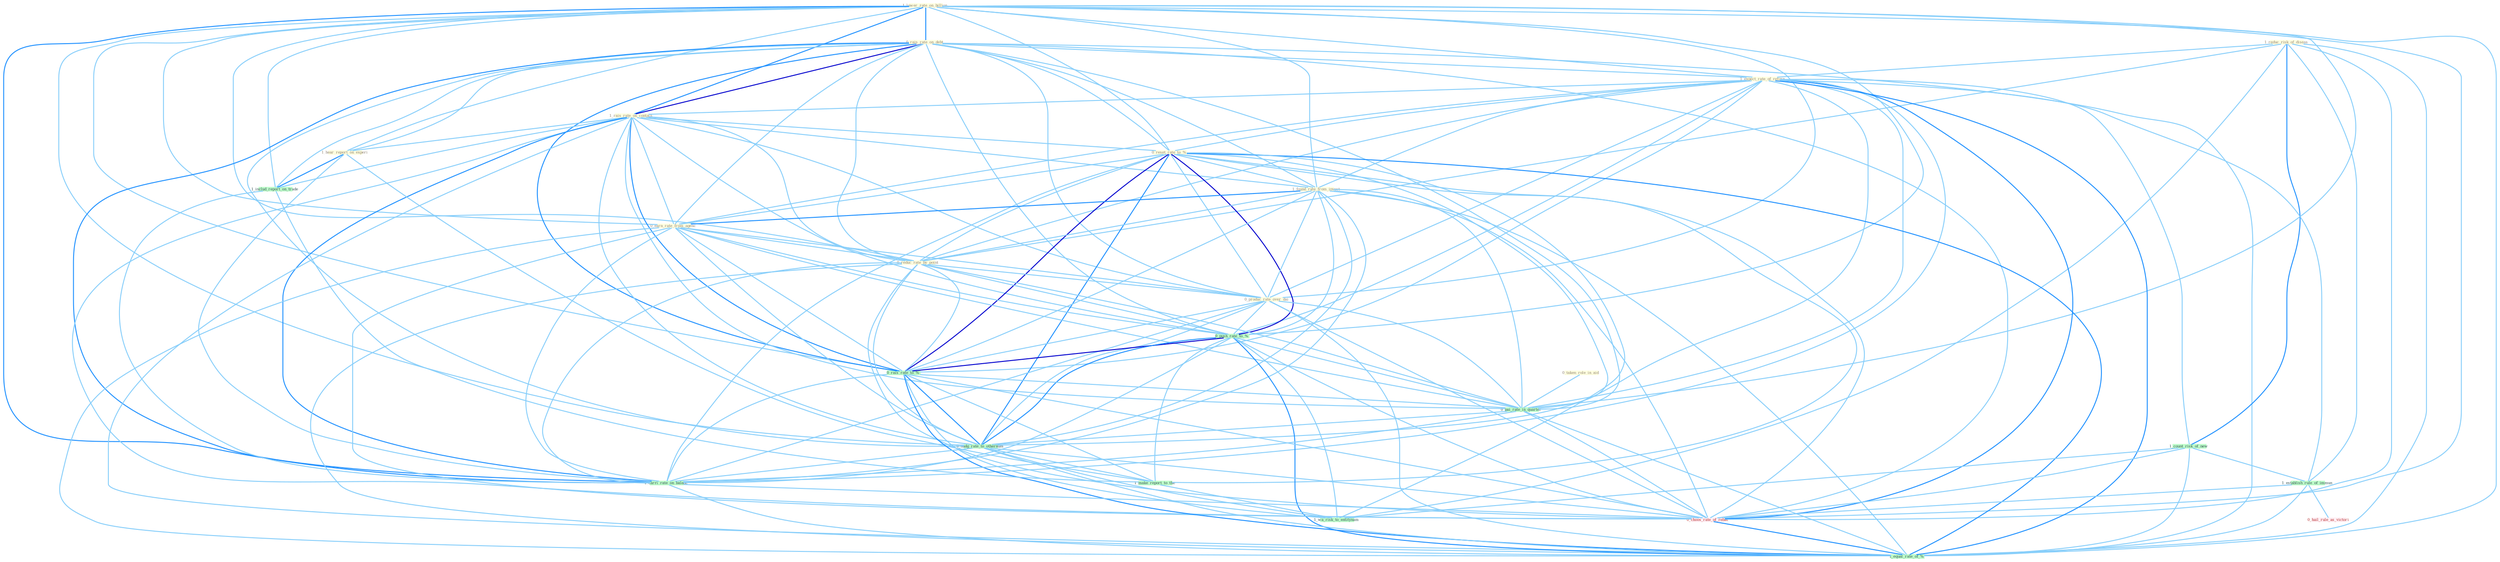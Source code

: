 Graph G{ 
    node
    [shape=polygon,style=filled,width=.5,height=.06,color="#BDFCC9",fixedsize=true,fontsize=4,
    fontcolor="#2f4f4f"];
    {node
    [color="#ffffe0", fontcolor="#8b7d6b"] "1_lower_rate_on_billion " "0_rais_rate_on_debt " "0_taken_role_in_aid " "1_reduc_risk_of_diseas " "1_expect_rate_of_return " "1_rais_rate_on_contain " "0_reset_rate_to_% " "1_found_rate_from_invest " "1_hear_report_on_experi " "0_earn_rate_from_agenc " "0_reduc_rate_by_point " "0_produc_rate_over_dai "}
{node [color="#fff0f5", fontcolor="#b22222"] "0_choos_rate_of_rebat " "0_hail_rule_as_victori "}
edge [color="#B0E2FF"];

	"1_lower_rate_on_billion " -- "0_rais_rate_on_debt " [w="2", color="#1e90ff" , len=0.8];
	"1_lower_rate_on_billion " -- "1_expect_rate_of_return " [w="1", color="#87cefa" ];
	"1_lower_rate_on_billion " -- "1_rais_rate_on_contain " [w="2", color="#1e90ff" , len=0.8];
	"1_lower_rate_on_billion " -- "0_reset_rate_to_% " [w="1", color="#87cefa" ];
	"1_lower_rate_on_billion " -- "1_found_rate_from_invest " [w="1", color="#87cefa" ];
	"1_lower_rate_on_billion " -- "1_hear_report_on_experi " [w="1", color="#87cefa" ];
	"1_lower_rate_on_billion " -- "0_earn_rate_from_agenc " [w="1", color="#87cefa" ];
	"1_lower_rate_on_billion " -- "0_reduc_rate_by_point " [w="1", color="#87cefa" ];
	"1_lower_rate_on_billion " -- "0_produc_rate_over_dai " [w="1", color="#87cefa" ];
	"1_lower_rate_on_billion " -- "0_push_rate_to_% " [w="1", color="#87cefa" ];
	"1_lower_rate_on_billion " -- "0_rais_rate_to_% " [w="1", color="#87cefa" ];
	"1_lower_rate_on_billion " -- "0_pai_rate_in_quarter " [w="1", color="#87cefa" ];
	"1_lower_rate_on_billion " -- "0_nudg_rate_to_othernum " [w="1", color="#87cefa" ];
	"1_lower_rate_on_billion " -- "1_includ_report_on_trade " [w="1", color="#87cefa" ];
	"1_lower_rate_on_billion " -- "1_carri_rate_on_balanc " [w="2", color="#1e90ff" , len=0.8];
	"1_lower_rate_on_billion " -- "0_choos_rate_of_rebat " [w="1", color="#87cefa" ];
	"1_lower_rate_on_billion " -- "1_equal_rate_of_% " [w="1", color="#87cefa" ];
	"0_rais_rate_on_debt " -- "1_expect_rate_of_return " [w="1", color="#87cefa" ];
	"0_rais_rate_on_debt " -- "1_rais_rate_on_contain " [w="3", color="#0000cd" , len=0.6];
	"0_rais_rate_on_debt " -- "0_reset_rate_to_% " [w="1", color="#87cefa" ];
	"0_rais_rate_on_debt " -- "1_found_rate_from_invest " [w="1", color="#87cefa" ];
	"0_rais_rate_on_debt " -- "1_hear_report_on_experi " [w="1", color="#87cefa" ];
	"0_rais_rate_on_debt " -- "0_earn_rate_from_agenc " [w="1", color="#87cefa" ];
	"0_rais_rate_on_debt " -- "0_reduc_rate_by_point " [w="1", color="#87cefa" ];
	"0_rais_rate_on_debt " -- "0_produc_rate_over_dai " [w="1", color="#87cefa" ];
	"0_rais_rate_on_debt " -- "0_push_rate_to_% " [w="1", color="#87cefa" ];
	"0_rais_rate_on_debt " -- "0_rais_rate_to_% " [w="2", color="#1e90ff" , len=0.8];
	"0_rais_rate_on_debt " -- "0_pai_rate_in_quarter " [w="1", color="#87cefa" ];
	"0_rais_rate_on_debt " -- "0_nudg_rate_to_othernum " [w="1", color="#87cefa" ];
	"0_rais_rate_on_debt " -- "1_includ_report_on_trade " [w="1", color="#87cefa" ];
	"0_rais_rate_on_debt " -- "1_carri_rate_on_balanc " [w="2", color="#1e90ff" , len=0.8];
	"0_rais_rate_on_debt " -- "0_choos_rate_of_rebat " [w="1", color="#87cefa" ];
	"0_rais_rate_on_debt " -- "1_equal_rate_of_% " [w="1", color="#87cefa" ];
	"0_taken_role_in_aid " -- "0_pai_rate_in_quarter " [w="1", color="#87cefa" ];
	"1_reduc_risk_of_diseas " -- "1_expect_rate_of_return " [w="1", color="#87cefa" ];
	"1_reduc_risk_of_diseas " -- "0_reduc_rate_by_point " [w="1", color="#87cefa" ];
	"1_reduc_risk_of_diseas " -- "1_count_risk_of_new " [w="2", color="#1e90ff" , len=0.8];
	"1_reduc_risk_of_diseas " -- "1_establish_rule_of_immun " [w="1", color="#87cefa" ];
	"1_reduc_risk_of_diseas " -- "0_choos_rate_of_rebat " [w="1", color="#87cefa" ];
	"1_reduc_risk_of_diseas " -- "1_wa_risk_to_entitynam " [w="1", color="#87cefa" ];
	"1_reduc_risk_of_diseas " -- "1_equal_rate_of_% " [w="1", color="#87cefa" ];
	"1_expect_rate_of_return " -- "1_rais_rate_on_contain " [w="1", color="#87cefa" ];
	"1_expect_rate_of_return " -- "0_reset_rate_to_% " [w="1", color="#87cefa" ];
	"1_expect_rate_of_return " -- "1_found_rate_from_invest " [w="1", color="#87cefa" ];
	"1_expect_rate_of_return " -- "0_earn_rate_from_agenc " [w="1", color="#87cefa" ];
	"1_expect_rate_of_return " -- "0_reduc_rate_by_point " [w="1", color="#87cefa" ];
	"1_expect_rate_of_return " -- "0_produc_rate_over_dai " [w="1", color="#87cefa" ];
	"1_expect_rate_of_return " -- "1_count_risk_of_new " [w="1", color="#87cefa" ];
	"1_expect_rate_of_return " -- "0_push_rate_to_% " [w="1", color="#87cefa" ];
	"1_expect_rate_of_return " -- "0_rais_rate_to_% " [w="1", color="#87cefa" ];
	"1_expect_rate_of_return " -- "1_establish_rule_of_immun " [w="1", color="#87cefa" ];
	"1_expect_rate_of_return " -- "0_pai_rate_in_quarter " [w="1", color="#87cefa" ];
	"1_expect_rate_of_return " -- "0_nudg_rate_to_othernum " [w="1", color="#87cefa" ];
	"1_expect_rate_of_return " -- "1_carri_rate_on_balanc " [w="1", color="#87cefa" ];
	"1_expect_rate_of_return " -- "0_choos_rate_of_rebat " [w="2", color="#1e90ff" , len=0.8];
	"1_expect_rate_of_return " -- "1_equal_rate_of_% " [w="2", color="#1e90ff" , len=0.8];
	"1_rais_rate_on_contain " -- "0_reset_rate_to_% " [w="1", color="#87cefa" ];
	"1_rais_rate_on_contain " -- "1_found_rate_from_invest " [w="1", color="#87cefa" ];
	"1_rais_rate_on_contain " -- "1_hear_report_on_experi " [w="1", color="#87cefa" ];
	"1_rais_rate_on_contain " -- "0_earn_rate_from_agenc " [w="1", color="#87cefa" ];
	"1_rais_rate_on_contain " -- "0_reduc_rate_by_point " [w="1", color="#87cefa" ];
	"1_rais_rate_on_contain " -- "0_produc_rate_over_dai " [w="1", color="#87cefa" ];
	"1_rais_rate_on_contain " -- "0_push_rate_to_% " [w="1", color="#87cefa" ];
	"1_rais_rate_on_contain " -- "0_rais_rate_to_% " [w="2", color="#1e90ff" , len=0.8];
	"1_rais_rate_on_contain " -- "0_pai_rate_in_quarter " [w="1", color="#87cefa" ];
	"1_rais_rate_on_contain " -- "0_nudg_rate_to_othernum " [w="1", color="#87cefa" ];
	"1_rais_rate_on_contain " -- "1_includ_report_on_trade " [w="1", color="#87cefa" ];
	"1_rais_rate_on_contain " -- "1_carri_rate_on_balanc " [w="2", color="#1e90ff" , len=0.8];
	"1_rais_rate_on_contain " -- "0_choos_rate_of_rebat " [w="1", color="#87cefa" ];
	"1_rais_rate_on_contain " -- "1_equal_rate_of_% " [w="1", color="#87cefa" ];
	"0_reset_rate_to_% " -- "1_found_rate_from_invest " [w="1", color="#87cefa" ];
	"0_reset_rate_to_% " -- "0_earn_rate_from_agenc " [w="1", color="#87cefa" ];
	"0_reset_rate_to_% " -- "0_reduc_rate_by_point " [w="1", color="#87cefa" ];
	"0_reset_rate_to_% " -- "0_produc_rate_over_dai " [w="1", color="#87cefa" ];
	"0_reset_rate_to_% " -- "0_push_rate_to_% " [w="3", color="#0000cd" , len=0.6];
	"0_reset_rate_to_% " -- "0_rais_rate_to_% " [w="3", color="#0000cd" , len=0.6];
	"0_reset_rate_to_% " -- "0_pai_rate_in_quarter " [w="1", color="#87cefa" ];
	"0_reset_rate_to_% " -- "0_nudg_rate_to_othernum " [w="2", color="#1e90ff" , len=0.8];
	"0_reset_rate_to_% " -- "1_carri_rate_on_balanc " [w="1", color="#87cefa" ];
	"0_reset_rate_to_% " -- "1_make_report_to_the " [w="1", color="#87cefa" ];
	"0_reset_rate_to_% " -- "0_choos_rate_of_rebat " [w="1", color="#87cefa" ];
	"0_reset_rate_to_% " -- "1_wa_risk_to_entitynam " [w="1", color="#87cefa" ];
	"0_reset_rate_to_% " -- "1_equal_rate_of_% " [w="2", color="#1e90ff" , len=0.8];
	"1_found_rate_from_invest " -- "0_earn_rate_from_agenc " [w="2", color="#1e90ff" , len=0.8];
	"1_found_rate_from_invest " -- "0_reduc_rate_by_point " [w="1", color="#87cefa" ];
	"1_found_rate_from_invest " -- "0_produc_rate_over_dai " [w="1", color="#87cefa" ];
	"1_found_rate_from_invest " -- "0_push_rate_to_% " [w="1", color="#87cefa" ];
	"1_found_rate_from_invest " -- "0_rais_rate_to_% " [w="1", color="#87cefa" ];
	"1_found_rate_from_invest " -- "0_pai_rate_in_quarter " [w="1", color="#87cefa" ];
	"1_found_rate_from_invest " -- "0_nudg_rate_to_othernum " [w="1", color="#87cefa" ];
	"1_found_rate_from_invest " -- "1_carri_rate_on_balanc " [w="1", color="#87cefa" ];
	"1_found_rate_from_invest " -- "0_choos_rate_of_rebat " [w="1", color="#87cefa" ];
	"1_found_rate_from_invest " -- "1_equal_rate_of_% " [w="1", color="#87cefa" ];
	"1_hear_report_on_experi " -- "1_includ_report_on_trade " [w="2", color="#1e90ff" , len=0.8];
	"1_hear_report_on_experi " -- "1_carri_rate_on_balanc " [w="1", color="#87cefa" ];
	"1_hear_report_on_experi " -- "1_make_report_to_the " [w="1", color="#87cefa" ];
	"0_earn_rate_from_agenc " -- "0_reduc_rate_by_point " [w="1", color="#87cefa" ];
	"0_earn_rate_from_agenc " -- "0_produc_rate_over_dai " [w="1", color="#87cefa" ];
	"0_earn_rate_from_agenc " -- "0_push_rate_to_% " [w="1", color="#87cefa" ];
	"0_earn_rate_from_agenc " -- "0_rais_rate_to_% " [w="1", color="#87cefa" ];
	"0_earn_rate_from_agenc " -- "0_pai_rate_in_quarter " [w="1", color="#87cefa" ];
	"0_earn_rate_from_agenc " -- "0_nudg_rate_to_othernum " [w="1", color="#87cefa" ];
	"0_earn_rate_from_agenc " -- "1_carri_rate_on_balanc " [w="1", color="#87cefa" ];
	"0_earn_rate_from_agenc " -- "0_choos_rate_of_rebat " [w="1", color="#87cefa" ];
	"0_earn_rate_from_agenc " -- "1_equal_rate_of_% " [w="1", color="#87cefa" ];
	"0_reduc_rate_by_point " -- "0_produc_rate_over_dai " [w="1", color="#87cefa" ];
	"0_reduc_rate_by_point " -- "0_push_rate_to_% " [w="1", color="#87cefa" ];
	"0_reduc_rate_by_point " -- "0_rais_rate_to_% " [w="1", color="#87cefa" ];
	"0_reduc_rate_by_point " -- "0_pai_rate_in_quarter " [w="1", color="#87cefa" ];
	"0_reduc_rate_by_point " -- "0_nudg_rate_to_othernum " [w="1", color="#87cefa" ];
	"0_reduc_rate_by_point " -- "1_carri_rate_on_balanc " [w="1", color="#87cefa" ];
	"0_reduc_rate_by_point " -- "0_choos_rate_of_rebat " [w="1", color="#87cefa" ];
	"0_reduc_rate_by_point " -- "1_equal_rate_of_% " [w="1", color="#87cefa" ];
	"0_produc_rate_over_dai " -- "0_push_rate_to_% " [w="1", color="#87cefa" ];
	"0_produc_rate_over_dai " -- "0_rais_rate_to_% " [w="1", color="#87cefa" ];
	"0_produc_rate_over_dai " -- "0_pai_rate_in_quarter " [w="1", color="#87cefa" ];
	"0_produc_rate_over_dai " -- "0_nudg_rate_to_othernum " [w="1", color="#87cefa" ];
	"0_produc_rate_over_dai " -- "1_carri_rate_on_balanc " [w="1", color="#87cefa" ];
	"0_produc_rate_over_dai " -- "0_choos_rate_of_rebat " [w="1", color="#87cefa" ];
	"0_produc_rate_over_dai " -- "1_equal_rate_of_% " [w="1", color="#87cefa" ];
	"1_count_risk_of_new " -- "1_establish_rule_of_immun " [w="1", color="#87cefa" ];
	"1_count_risk_of_new " -- "0_choos_rate_of_rebat " [w="1", color="#87cefa" ];
	"1_count_risk_of_new " -- "1_wa_risk_to_entitynam " [w="1", color="#87cefa" ];
	"1_count_risk_of_new " -- "1_equal_rate_of_% " [w="1", color="#87cefa" ];
	"0_push_rate_to_% " -- "0_rais_rate_to_% " [w="3", color="#0000cd" , len=0.6];
	"0_push_rate_to_% " -- "0_pai_rate_in_quarter " [w="1", color="#87cefa" ];
	"0_push_rate_to_% " -- "0_nudg_rate_to_othernum " [w="2", color="#1e90ff" , len=0.8];
	"0_push_rate_to_% " -- "1_carri_rate_on_balanc " [w="1", color="#87cefa" ];
	"0_push_rate_to_% " -- "1_make_report_to_the " [w="1", color="#87cefa" ];
	"0_push_rate_to_% " -- "0_choos_rate_of_rebat " [w="1", color="#87cefa" ];
	"0_push_rate_to_% " -- "1_wa_risk_to_entitynam " [w="1", color="#87cefa" ];
	"0_push_rate_to_% " -- "1_equal_rate_of_% " [w="2", color="#1e90ff" , len=0.8];
	"0_rais_rate_to_% " -- "0_pai_rate_in_quarter " [w="1", color="#87cefa" ];
	"0_rais_rate_to_% " -- "0_nudg_rate_to_othernum " [w="2", color="#1e90ff" , len=0.8];
	"0_rais_rate_to_% " -- "1_carri_rate_on_balanc " [w="1", color="#87cefa" ];
	"0_rais_rate_to_% " -- "1_make_report_to_the " [w="1", color="#87cefa" ];
	"0_rais_rate_to_% " -- "0_choos_rate_of_rebat " [w="1", color="#87cefa" ];
	"0_rais_rate_to_% " -- "1_wa_risk_to_entitynam " [w="1", color="#87cefa" ];
	"0_rais_rate_to_% " -- "1_equal_rate_of_% " [w="2", color="#1e90ff" , len=0.8];
	"1_establish_rule_of_immun " -- "0_choos_rate_of_rebat " [w="1", color="#87cefa" ];
	"1_establish_rule_of_immun " -- "0_hail_rule_as_victori " [w="1", color="#87cefa" ];
	"1_establish_rule_of_immun " -- "1_equal_rate_of_% " [w="1", color="#87cefa" ];
	"0_pai_rate_in_quarter " -- "0_nudg_rate_to_othernum " [w="1", color="#87cefa" ];
	"0_pai_rate_in_quarter " -- "1_carri_rate_on_balanc " [w="1", color="#87cefa" ];
	"0_pai_rate_in_quarter " -- "0_choos_rate_of_rebat " [w="1", color="#87cefa" ];
	"0_pai_rate_in_quarter " -- "1_equal_rate_of_% " [w="1", color="#87cefa" ];
	"0_nudg_rate_to_othernum " -- "1_carri_rate_on_balanc " [w="1", color="#87cefa" ];
	"0_nudg_rate_to_othernum " -- "1_make_report_to_the " [w="1", color="#87cefa" ];
	"0_nudg_rate_to_othernum " -- "0_choos_rate_of_rebat " [w="1", color="#87cefa" ];
	"0_nudg_rate_to_othernum " -- "1_wa_risk_to_entitynam " [w="1", color="#87cefa" ];
	"0_nudg_rate_to_othernum " -- "1_equal_rate_of_% " [w="1", color="#87cefa" ];
	"1_includ_report_on_trade " -- "1_carri_rate_on_balanc " [w="1", color="#87cefa" ];
	"1_includ_report_on_trade " -- "1_make_report_to_the " [w="1", color="#87cefa" ];
	"1_carri_rate_on_balanc " -- "0_choos_rate_of_rebat " [w="1", color="#87cefa" ];
	"1_carri_rate_on_balanc " -- "1_equal_rate_of_% " [w="1", color="#87cefa" ];
	"1_make_report_to_the " -- "1_wa_risk_to_entitynam " [w="1", color="#87cefa" ];
	"0_choos_rate_of_rebat " -- "1_equal_rate_of_% " [w="2", color="#1e90ff" , len=0.8];
}